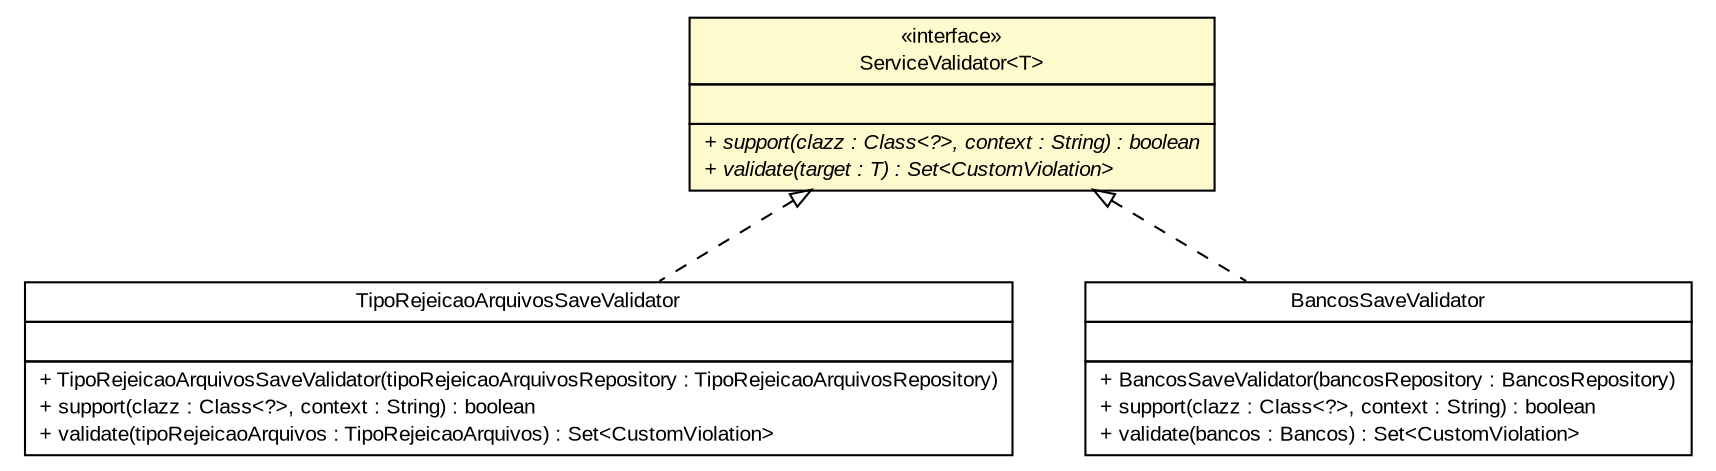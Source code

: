 #!/usr/local/bin/dot
#
# Class diagram 
# Generated by UMLGraph version R5_6 (http://www.umlgraph.org/)
#

digraph G {
	edge [fontname="arial",fontsize=10,labelfontname="arial",labelfontsize=10];
	node [fontname="arial",fontsize=10,shape=plaintext];
	nodesep=0.25;
	ranksep=0.5;
	// br.gov.to.sefaz.business.service.validation.ServiceValidator<T>
	c10959 [label=<<table title="br.gov.to.sefaz.business.service.validation.ServiceValidator" border="0" cellborder="1" cellspacing="0" cellpadding="2" port="p" bgcolor="lemonChiffon" href="./ServiceValidator.html">
		<tr><td><table border="0" cellspacing="0" cellpadding="1">
<tr><td align="center" balign="center"> &#171;interface&#187; </td></tr>
<tr><td align="center" balign="center"> ServiceValidator&lt;T&gt; </td></tr>
		</table></td></tr>
		<tr><td><table border="0" cellspacing="0" cellpadding="1">
<tr><td align="left" balign="left">  </td></tr>
		</table></td></tr>
		<tr><td><table border="0" cellspacing="0" cellpadding="1">
<tr><td align="left" balign="left"><font face="arial italic" point-size="10.0"> + support(clazz : Class&lt;?&gt;, context : String) : boolean </font></td></tr>
<tr><td align="left" balign="left"><font face="arial italic" point-size="10.0"> + validate(target : T) : Set&lt;CustomViolation&gt; </font></td></tr>
		</table></td></tr>
		</table>>, URL="./ServiceValidator.html", fontname="arial", fontcolor="black", fontsize=10.0];
	// br.gov.to.sefaz.arr.parametros.business.service.validator.TipoRejeicaoArquivosSaveValidator
	c11003 [label=<<table title="br.gov.to.sefaz.arr.parametros.business.service.validator.TipoRejeicaoArquivosSaveValidator" border="0" cellborder="1" cellspacing="0" cellpadding="2" port="p" href="../../../arr/parametros/business/service/validator/TipoRejeicaoArquivosSaveValidator.html">
		<tr><td><table border="0" cellspacing="0" cellpadding="1">
<tr><td align="center" balign="center"> TipoRejeicaoArquivosSaveValidator </td></tr>
		</table></td></tr>
		<tr><td><table border="0" cellspacing="0" cellpadding="1">
<tr><td align="left" balign="left">  </td></tr>
		</table></td></tr>
		<tr><td><table border="0" cellspacing="0" cellpadding="1">
<tr><td align="left" balign="left"> + TipoRejeicaoArquivosSaveValidator(tipoRejeicaoArquivosRepository : TipoRejeicaoArquivosRepository) </td></tr>
<tr><td align="left" balign="left"> + support(clazz : Class&lt;?&gt;, context : String) : boolean </td></tr>
<tr><td align="left" balign="left"> + validate(tipoRejeicaoArquivos : TipoRejeicaoArquivos) : Set&lt;CustomViolation&gt; </td></tr>
		</table></td></tr>
		</table>>, URL="../../../arr/parametros/business/service/validator/TipoRejeicaoArquivosSaveValidator.html", fontname="arial", fontcolor="black", fontsize=10.0];
	// br.gov.to.sefaz.arr.parametros.business.service.validator.BancosSaveValidator
	c11004 [label=<<table title="br.gov.to.sefaz.arr.parametros.business.service.validator.BancosSaveValidator" border="0" cellborder="1" cellspacing="0" cellpadding="2" port="p" href="../../../arr/parametros/business/service/validator/BancosSaveValidator.html">
		<tr><td><table border="0" cellspacing="0" cellpadding="1">
<tr><td align="center" balign="center"> BancosSaveValidator </td></tr>
		</table></td></tr>
		<tr><td><table border="0" cellspacing="0" cellpadding="1">
<tr><td align="left" balign="left">  </td></tr>
		</table></td></tr>
		<tr><td><table border="0" cellspacing="0" cellpadding="1">
<tr><td align="left" balign="left"> + BancosSaveValidator(bancosRepository : BancosRepository) </td></tr>
<tr><td align="left" balign="left"> + support(clazz : Class&lt;?&gt;, context : String) : boolean </td></tr>
<tr><td align="left" balign="left"> + validate(bancos : Bancos) : Set&lt;CustomViolation&gt; </td></tr>
		</table></td></tr>
		</table>>, URL="../../../arr/parametros/business/service/validator/BancosSaveValidator.html", fontname="arial", fontcolor="black", fontsize=10.0];
	//br.gov.to.sefaz.arr.parametros.business.service.validator.TipoRejeicaoArquivosSaveValidator implements br.gov.to.sefaz.business.service.validation.ServiceValidator<T>
	c10959:p -> c11003:p [dir=back,arrowtail=empty,style=dashed];
	//br.gov.to.sefaz.arr.parametros.business.service.validator.BancosSaveValidator implements br.gov.to.sefaz.business.service.validation.ServiceValidator<T>
	c10959:p -> c11004:p [dir=back,arrowtail=empty,style=dashed];
}

